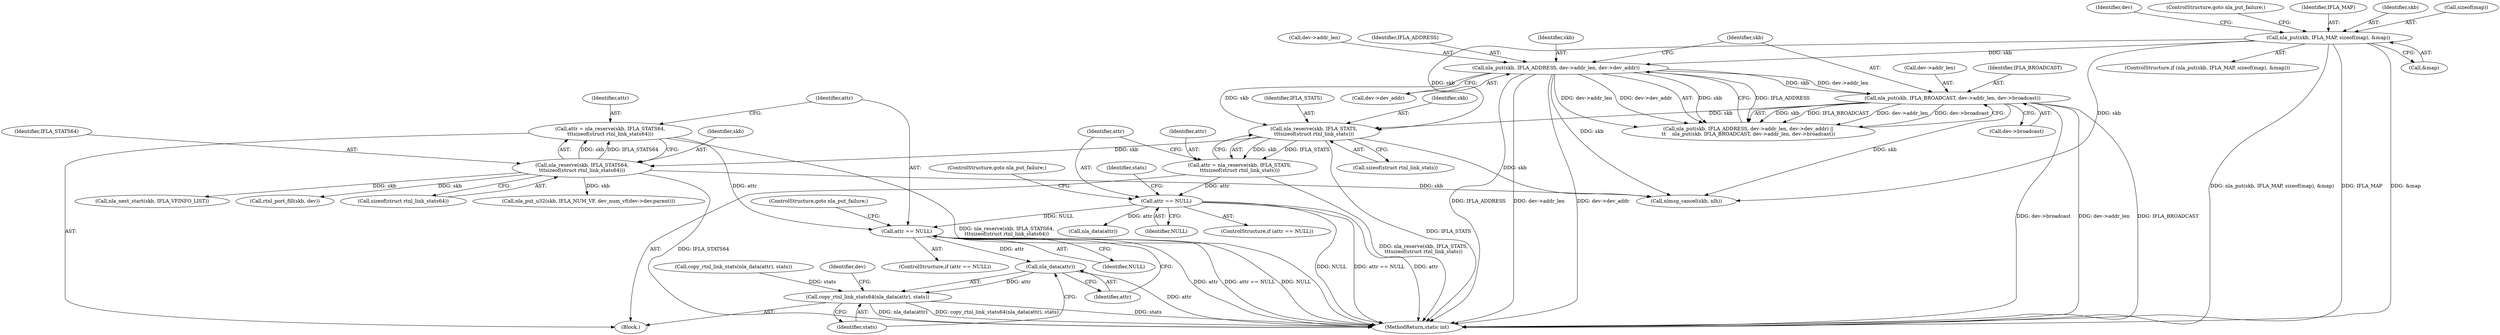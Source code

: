 digraph "0_linux_84d73cd3fb142bf1298a8c13fd4ca50fd2432372@pointer" {
"1000253" [label="(Call,attr == NULL)"];
"1000245" [label="(Call,attr = nla_reserve(skb, IFLA_STATS64,\n\t\t\tsizeof(struct rtnl_link_stats64)))"];
"1000247" [label="(Call,nla_reserve(skb, IFLA_STATS64,\n\t\t\tsizeof(struct rtnl_link_stats64)))"];
"1000225" [label="(Call,nla_reserve(skb, IFLA_STATS,\n\t\t\tsizeof(struct rtnl_link_stats)))"];
"1000189" [label="(Call,nla_put(skb, IFLA_MAP, sizeof(map), &map))"];
"1000213" [label="(Call,nla_put(skb, IFLA_BROADCAST, dev->addr_len, dev->broadcast))"];
"1000204" [label="(Call,nla_put(skb, IFLA_ADDRESS, dev->addr_len, dev->dev_addr))"];
"1000231" [label="(Call,attr == NULL)"];
"1000223" [label="(Call,attr = nla_reserve(skb, IFLA_STATS,\n\t\t\tsizeof(struct rtnl_link_stats)))"];
"1000258" [label="(Call,nla_data(attr))"];
"1000257" [label="(Call,copy_rtnl_link_stats64(nla_data(attr), stats))"];
"1000249" [label="(Identifier,IFLA_STATS64)"];
"1000226" [label="(Identifier,skb)"];
"1000189" [label="(Call,nla_put(skb, IFLA_MAP, sizeof(map), &map))"];
"1000206" [label="(Identifier,IFLA_ADDRESS)"];
"1000265" [label="(Identifier,dev)"];
"1000111" [label="(Block,)"];
"1000247" [label="(Call,nla_reserve(skb, IFLA_STATS64,\n\t\t\tsizeof(struct rtnl_link_stats64)))"];
"1000219" [label="(Call,dev->broadcast)"];
"1000204" [label="(Call,nla_put(skb, IFLA_ADDRESS, dev->addr_len, dev->dev_addr))"];
"1000199" [label="(Identifier,dev)"];
"1000223" [label="(Call,attr = nla_reserve(skb, IFLA_STATS,\n\t\t\tsizeof(struct rtnl_link_stats)))"];
"1000232" [label="(Identifier,attr)"];
"1000242" [label="(Call,nla_data(attr))"];
"1000194" [label="(Call,&map)"];
"1000196" [label="(ControlStructure,goto nla_put_failure;)"];
"1000225" [label="(Call,nla_reserve(skb, IFLA_STATS,\n\t\t\tsizeof(struct rtnl_link_stats)))"];
"1000205" [label="(Identifier,skb)"];
"1000253" [label="(Call,attr == NULL)"];
"1000256" [label="(ControlStructure,goto nla_put_failure;)"];
"1000213" [label="(Call,nla_put(skb, IFLA_BROADCAST, dev->addr_len, dev->broadcast))"];
"1000258" [label="(Call,nla_data(attr))"];
"1000207" [label="(Call,dev->addr_len)"];
"1000236" [label="(Identifier,stats)"];
"1000255" [label="(Identifier,NULL)"];
"1000230" [label="(ControlStructure,if (attr == NULL))"];
"1000191" [label="(Identifier,IFLA_MAP)"];
"1000190" [label="(Identifier,skb)"];
"1000254" [label="(Identifier,attr)"];
"1000260" [label="(Identifier,stats)"];
"1000257" [label="(Call,copy_rtnl_link_stats64(nla_data(attr), stats))"];
"1000272" [label="(Call,nla_put_u32(skb, IFLA_NUM_VF, dev_num_vf(dev->dev.parent)))"];
"1000540" [label="(Call,nlmsg_cancel(skb, nlh))"];
"1000227" [label="(Identifier,IFLA_STATS)"];
"1000216" [label="(Call,dev->addr_len)"];
"1000241" [label="(Call,copy_rtnl_link_stats(nla_data(attr), stats))"];
"1000546" [label="(MethodReturn,static int)"];
"1000246" [label="(Identifier,attr)"];
"1000224" [label="(Identifier,attr)"];
"1000231" [label="(Call,attr == NULL)"];
"1000259" [label="(Identifier,attr)"];
"1000192" [label="(Call,sizeof(map))"];
"1000210" [label="(Call,dev->dev_addr)"];
"1000313" [label="(Call,nla_nest_start(skb, IFLA_VFINFO_LIST))"];
"1000228" [label="(Call,sizeof(struct rtnl_link_stats))"];
"1000214" [label="(Identifier,skb)"];
"1000203" [label="(Call,nla_put(skb, IFLA_ADDRESS, dev->addr_len, dev->dev_addr) ||\n\t\t    nla_put(skb, IFLA_BROADCAST, dev->addr_len, dev->broadcast))"];
"1000252" [label="(ControlStructure,if (attr == NULL))"];
"1000245" [label="(Call,attr = nla_reserve(skb, IFLA_STATS64,\n\t\t\tsizeof(struct rtnl_link_stats64)))"];
"1000233" [label="(Identifier,NULL)"];
"1000234" [label="(ControlStructure,goto nla_put_failure;)"];
"1000250" [label="(Call,sizeof(struct rtnl_link_stats64))"];
"1000248" [label="(Identifier,skb)"];
"1000468" [label="(Call,rtnl_port_fill(skb, dev))"];
"1000215" [label="(Identifier,IFLA_BROADCAST)"];
"1000188" [label="(ControlStructure,if (nla_put(skb, IFLA_MAP, sizeof(map), &map)))"];
"1000253" -> "1000252"  [label="AST: "];
"1000253" -> "1000255"  [label="CFG: "];
"1000254" -> "1000253"  [label="AST: "];
"1000255" -> "1000253"  [label="AST: "];
"1000256" -> "1000253"  [label="CFG: "];
"1000259" -> "1000253"  [label="CFG: "];
"1000253" -> "1000546"  [label="DDG: attr == NULL"];
"1000253" -> "1000546"  [label="DDG: NULL"];
"1000253" -> "1000546"  [label="DDG: attr"];
"1000245" -> "1000253"  [label="DDG: attr"];
"1000231" -> "1000253"  [label="DDG: NULL"];
"1000253" -> "1000258"  [label="DDG: attr"];
"1000245" -> "1000111"  [label="AST: "];
"1000245" -> "1000247"  [label="CFG: "];
"1000246" -> "1000245"  [label="AST: "];
"1000247" -> "1000245"  [label="AST: "];
"1000254" -> "1000245"  [label="CFG: "];
"1000245" -> "1000546"  [label="DDG: nla_reserve(skb, IFLA_STATS64,\n\t\t\tsizeof(struct rtnl_link_stats64))"];
"1000247" -> "1000245"  [label="DDG: skb"];
"1000247" -> "1000245"  [label="DDG: IFLA_STATS64"];
"1000247" -> "1000250"  [label="CFG: "];
"1000248" -> "1000247"  [label="AST: "];
"1000249" -> "1000247"  [label="AST: "];
"1000250" -> "1000247"  [label="AST: "];
"1000247" -> "1000546"  [label="DDG: IFLA_STATS64"];
"1000225" -> "1000247"  [label="DDG: skb"];
"1000247" -> "1000272"  [label="DDG: skb"];
"1000247" -> "1000313"  [label="DDG: skb"];
"1000247" -> "1000468"  [label="DDG: skb"];
"1000247" -> "1000540"  [label="DDG: skb"];
"1000225" -> "1000223"  [label="AST: "];
"1000225" -> "1000228"  [label="CFG: "];
"1000226" -> "1000225"  [label="AST: "];
"1000227" -> "1000225"  [label="AST: "];
"1000228" -> "1000225"  [label="AST: "];
"1000223" -> "1000225"  [label="CFG: "];
"1000225" -> "1000546"  [label="DDG: IFLA_STATS"];
"1000225" -> "1000223"  [label="DDG: skb"];
"1000225" -> "1000223"  [label="DDG: IFLA_STATS"];
"1000189" -> "1000225"  [label="DDG: skb"];
"1000213" -> "1000225"  [label="DDG: skb"];
"1000204" -> "1000225"  [label="DDG: skb"];
"1000225" -> "1000540"  [label="DDG: skb"];
"1000189" -> "1000188"  [label="AST: "];
"1000189" -> "1000194"  [label="CFG: "];
"1000190" -> "1000189"  [label="AST: "];
"1000191" -> "1000189"  [label="AST: "];
"1000192" -> "1000189"  [label="AST: "];
"1000194" -> "1000189"  [label="AST: "];
"1000196" -> "1000189"  [label="CFG: "];
"1000199" -> "1000189"  [label="CFG: "];
"1000189" -> "1000546"  [label="DDG: &map"];
"1000189" -> "1000546"  [label="DDG: nla_put(skb, IFLA_MAP, sizeof(map), &map)"];
"1000189" -> "1000546"  [label="DDG: IFLA_MAP"];
"1000189" -> "1000204"  [label="DDG: skb"];
"1000189" -> "1000540"  [label="DDG: skb"];
"1000213" -> "1000203"  [label="AST: "];
"1000213" -> "1000219"  [label="CFG: "];
"1000214" -> "1000213"  [label="AST: "];
"1000215" -> "1000213"  [label="AST: "];
"1000216" -> "1000213"  [label="AST: "];
"1000219" -> "1000213"  [label="AST: "];
"1000203" -> "1000213"  [label="CFG: "];
"1000213" -> "1000546"  [label="DDG: dev->addr_len"];
"1000213" -> "1000546"  [label="DDG: dev->broadcast"];
"1000213" -> "1000546"  [label="DDG: IFLA_BROADCAST"];
"1000213" -> "1000203"  [label="DDG: skb"];
"1000213" -> "1000203"  [label="DDG: IFLA_BROADCAST"];
"1000213" -> "1000203"  [label="DDG: dev->addr_len"];
"1000213" -> "1000203"  [label="DDG: dev->broadcast"];
"1000204" -> "1000213"  [label="DDG: skb"];
"1000204" -> "1000213"  [label="DDG: dev->addr_len"];
"1000213" -> "1000540"  [label="DDG: skb"];
"1000204" -> "1000203"  [label="AST: "];
"1000204" -> "1000210"  [label="CFG: "];
"1000205" -> "1000204"  [label="AST: "];
"1000206" -> "1000204"  [label="AST: "];
"1000207" -> "1000204"  [label="AST: "];
"1000210" -> "1000204"  [label="AST: "];
"1000214" -> "1000204"  [label="CFG: "];
"1000203" -> "1000204"  [label="CFG: "];
"1000204" -> "1000546"  [label="DDG: dev->dev_addr"];
"1000204" -> "1000546"  [label="DDG: IFLA_ADDRESS"];
"1000204" -> "1000546"  [label="DDG: dev->addr_len"];
"1000204" -> "1000203"  [label="DDG: skb"];
"1000204" -> "1000203"  [label="DDG: IFLA_ADDRESS"];
"1000204" -> "1000203"  [label="DDG: dev->addr_len"];
"1000204" -> "1000203"  [label="DDG: dev->dev_addr"];
"1000204" -> "1000540"  [label="DDG: skb"];
"1000231" -> "1000230"  [label="AST: "];
"1000231" -> "1000233"  [label="CFG: "];
"1000232" -> "1000231"  [label="AST: "];
"1000233" -> "1000231"  [label="AST: "];
"1000234" -> "1000231"  [label="CFG: "];
"1000236" -> "1000231"  [label="CFG: "];
"1000231" -> "1000546"  [label="DDG: NULL"];
"1000231" -> "1000546"  [label="DDG: attr == NULL"];
"1000231" -> "1000546"  [label="DDG: attr"];
"1000223" -> "1000231"  [label="DDG: attr"];
"1000231" -> "1000242"  [label="DDG: attr"];
"1000223" -> "1000111"  [label="AST: "];
"1000224" -> "1000223"  [label="AST: "];
"1000232" -> "1000223"  [label="CFG: "];
"1000223" -> "1000546"  [label="DDG: nla_reserve(skb, IFLA_STATS,\n\t\t\tsizeof(struct rtnl_link_stats))"];
"1000258" -> "1000257"  [label="AST: "];
"1000258" -> "1000259"  [label="CFG: "];
"1000259" -> "1000258"  [label="AST: "];
"1000260" -> "1000258"  [label="CFG: "];
"1000258" -> "1000546"  [label="DDG: attr"];
"1000258" -> "1000257"  [label="DDG: attr"];
"1000257" -> "1000111"  [label="AST: "];
"1000257" -> "1000260"  [label="CFG: "];
"1000260" -> "1000257"  [label="AST: "];
"1000265" -> "1000257"  [label="CFG: "];
"1000257" -> "1000546"  [label="DDG: stats"];
"1000257" -> "1000546"  [label="DDG: nla_data(attr)"];
"1000257" -> "1000546"  [label="DDG: copy_rtnl_link_stats64(nla_data(attr), stats)"];
"1000241" -> "1000257"  [label="DDG: stats"];
}
